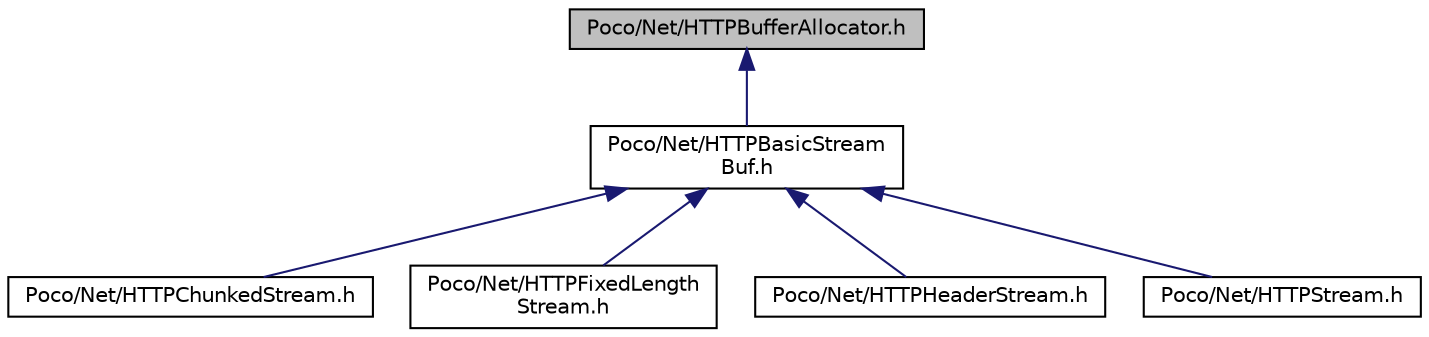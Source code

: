 digraph "Poco/Net/HTTPBufferAllocator.h"
{
 // LATEX_PDF_SIZE
  edge [fontname="Helvetica",fontsize="10",labelfontname="Helvetica",labelfontsize="10"];
  node [fontname="Helvetica",fontsize="10",shape=record];
  Node1 [label="Poco/Net/HTTPBufferAllocator.h",height=0.2,width=0.4,color="black", fillcolor="grey75", style="filled", fontcolor="black",tooltip=" "];
  Node1 -> Node2 [dir="back",color="midnightblue",fontsize="10",style="solid",fontname="Helvetica"];
  Node2 [label="Poco/Net/HTTPBasicStream\lBuf.h",height=0.2,width=0.4,color="black", fillcolor="white", style="filled",URL="$HTTPBasicStreamBuf_8h.html",tooltip=" "];
  Node2 -> Node3 [dir="back",color="midnightblue",fontsize="10",style="solid",fontname="Helvetica"];
  Node3 [label="Poco/Net/HTTPChunkedStream.h",height=0.2,width=0.4,color="black", fillcolor="white", style="filled",URL="$HTTPChunkedStream_8h.html",tooltip=" "];
  Node2 -> Node4 [dir="back",color="midnightblue",fontsize="10",style="solid",fontname="Helvetica"];
  Node4 [label="Poco/Net/HTTPFixedLength\lStream.h",height=0.2,width=0.4,color="black", fillcolor="white", style="filled",URL="$HTTPFixedLengthStream_8h.html",tooltip=" "];
  Node2 -> Node5 [dir="back",color="midnightblue",fontsize="10",style="solid",fontname="Helvetica"];
  Node5 [label="Poco/Net/HTTPHeaderStream.h",height=0.2,width=0.4,color="black", fillcolor="white", style="filled",URL="$HTTPHeaderStream_8h.html",tooltip=" "];
  Node2 -> Node6 [dir="back",color="midnightblue",fontsize="10",style="solid",fontname="Helvetica"];
  Node6 [label="Poco/Net/HTTPStream.h",height=0.2,width=0.4,color="black", fillcolor="white", style="filled",URL="$HTTPStream_8h.html",tooltip=" "];
}
